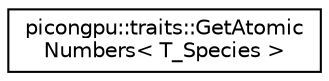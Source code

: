 digraph "Graphical Class Hierarchy"
{
 // LATEX_PDF_SIZE
  edge [fontname="Helvetica",fontsize="10",labelfontname="Helvetica",labelfontsize="10"];
  node [fontname="Helvetica",fontsize="10",shape=record];
  rankdir="LR";
  Node0 [label="picongpu::traits::GetAtomic\lNumbers\< T_Species \>",height=0.2,width=0.4,color="black", fillcolor="white", style="filled",URL="$structpicongpu_1_1traits_1_1_get_atomic_numbers.html",tooltip=" "];
}
